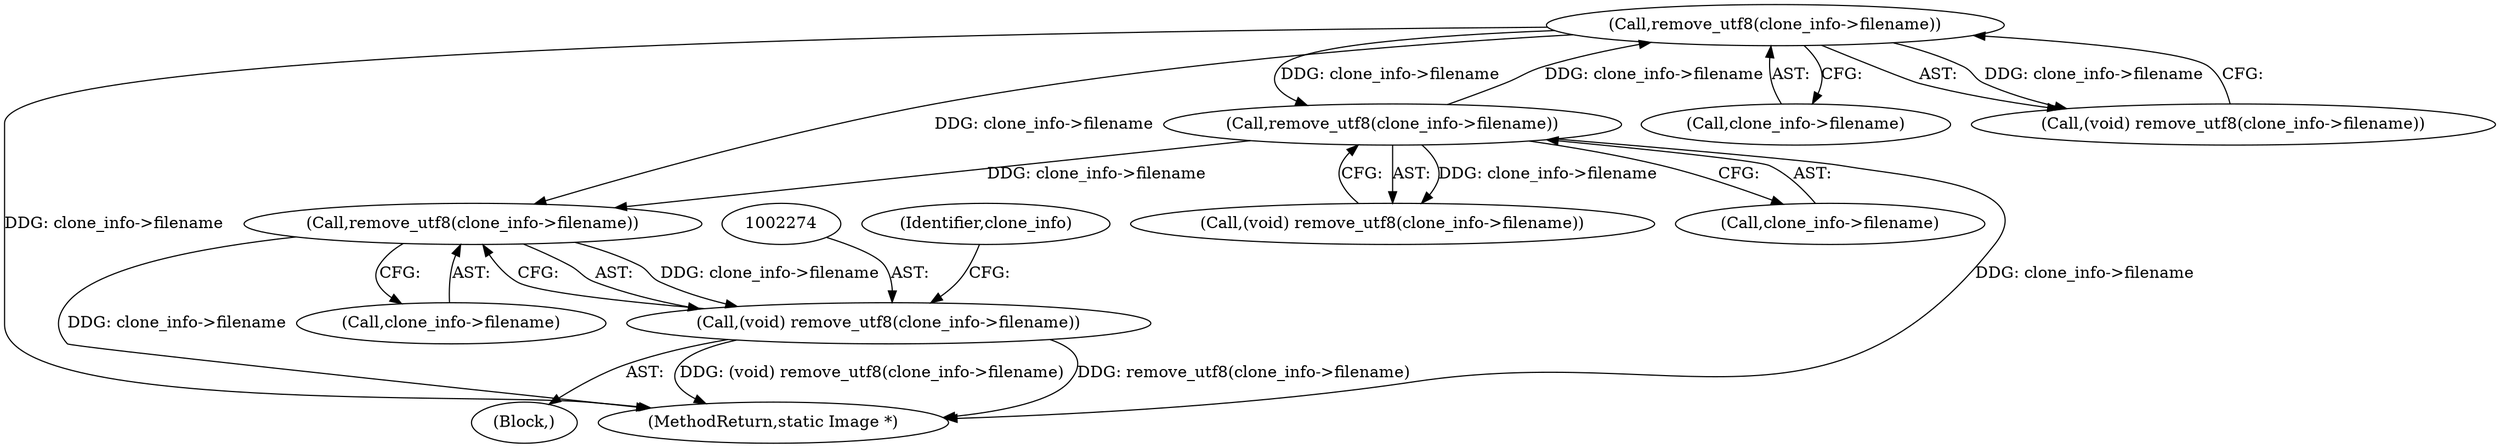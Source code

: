 digraph "0_ImageMagick_f7206618d27c2e69d977abf40e3035a33e5f6be0@API" {
"1002275" [label="(Call,remove_utf8(clone_info->filename))"];
"1002033" [label="(Call,remove_utf8(clone_info->filename))"];
"1002146" [label="(Call,remove_utf8(clone_info->filename))"];
"1002273" [label="(Call,(void) remove_utf8(clone_info->filename))"];
"1002314" [label="(MethodReturn,static Image *)"];
"1002147" [label="(Call,clone_info->filename)"];
"1002280" [label="(Identifier,clone_info)"];
"1002273" [label="(Call,(void) remove_utf8(clone_info->filename))"];
"1002276" [label="(Call,clone_info->filename)"];
"1002034" [label="(Call,clone_info->filename)"];
"1002275" [label="(Call,remove_utf8(clone_info->filename))"];
"1002263" [label="(Block,)"];
"1002144" [label="(Call,(void) remove_utf8(clone_info->filename))"];
"1002033" [label="(Call,remove_utf8(clone_info->filename))"];
"1002146" [label="(Call,remove_utf8(clone_info->filename))"];
"1002031" [label="(Call,(void) remove_utf8(clone_info->filename))"];
"1002275" -> "1002273"  [label="AST: "];
"1002275" -> "1002276"  [label="CFG: "];
"1002276" -> "1002275"  [label="AST: "];
"1002273" -> "1002275"  [label="CFG: "];
"1002275" -> "1002314"  [label="DDG: clone_info->filename"];
"1002275" -> "1002273"  [label="DDG: clone_info->filename"];
"1002033" -> "1002275"  [label="DDG: clone_info->filename"];
"1002146" -> "1002275"  [label="DDG: clone_info->filename"];
"1002033" -> "1002031"  [label="AST: "];
"1002033" -> "1002034"  [label="CFG: "];
"1002034" -> "1002033"  [label="AST: "];
"1002031" -> "1002033"  [label="CFG: "];
"1002033" -> "1002314"  [label="DDG: clone_info->filename"];
"1002033" -> "1002031"  [label="DDG: clone_info->filename"];
"1002146" -> "1002033"  [label="DDG: clone_info->filename"];
"1002033" -> "1002146"  [label="DDG: clone_info->filename"];
"1002146" -> "1002144"  [label="AST: "];
"1002146" -> "1002147"  [label="CFG: "];
"1002147" -> "1002146"  [label="AST: "];
"1002144" -> "1002146"  [label="CFG: "];
"1002146" -> "1002314"  [label="DDG: clone_info->filename"];
"1002146" -> "1002144"  [label="DDG: clone_info->filename"];
"1002273" -> "1002263"  [label="AST: "];
"1002274" -> "1002273"  [label="AST: "];
"1002280" -> "1002273"  [label="CFG: "];
"1002273" -> "1002314"  [label="DDG: remove_utf8(clone_info->filename)"];
"1002273" -> "1002314"  [label="DDG: (void) remove_utf8(clone_info->filename)"];
}

